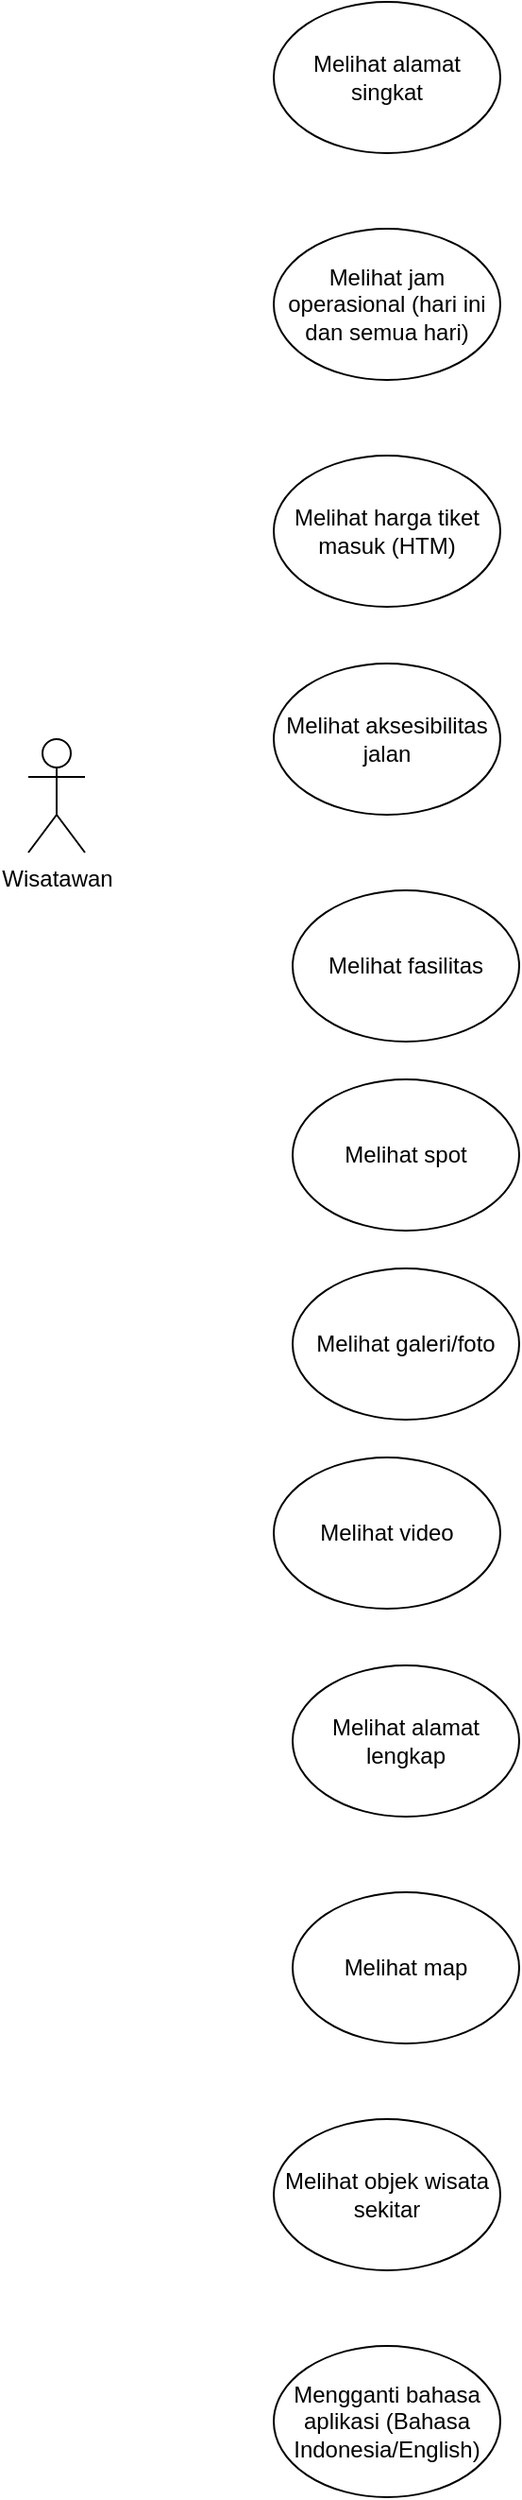 <mxfile version="20.7.4" type="github">
  <diagram id="J22Cc0U0loNrD__ms5sC" name="Halaman-1">
    <mxGraphModel dx="562" dy="2311" grid="1" gridSize="10" guides="1" tooltips="1" connect="1" arrows="1" fold="1" page="1" pageScale="1" pageWidth="827" pageHeight="1169" math="0" shadow="0">
      <root>
        <mxCell id="0" />
        <mxCell id="1" parent="0" />
        <mxCell id="hm0Kv9-TPxVgquShZWlJ-1" value="Wisatawan" style="shape=umlActor;verticalLabelPosition=bottom;verticalAlign=top;html=1;outlineConnect=0;" vertex="1" parent="1">
          <mxGeometry x="120" y="-80" width="30" height="60" as="geometry" />
        </mxCell>
        <mxCell id="hm0Kv9-TPxVgquShZWlJ-2" value="Melihat alamat singkat" style="ellipse;whiteSpace=wrap;html=1;" vertex="1" parent="1">
          <mxGeometry x="250" y="-470" width="120" height="80" as="geometry" />
        </mxCell>
        <mxCell id="hm0Kv9-TPxVgquShZWlJ-3" value="Melihat jam operasional (hari ini dan semua hari)" style="ellipse;whiteSpace=wrap;html=1;" vertex="1" parent="1">
          <mxGeometry x="250" y="-350" width="120" height="80" as="geometry" />
        </mxCell>
        <mxCell id="hm0Kv9-TPxVgquShZWlJ-4" value="Melihat harga tiket masuk (HTM)" style="ellipse;whiteSpace=wrap;html=1;" vertex="1" parent="1">
          <mxGeometry x="250" y="-230" width="120" height="80" as="geometry" />
        </mxCell>
        <mxCell id="hm0Kv9-TPxVgquShZWlJ-5" value="Melihat aksesibilitas jalan" style="ellipse;whiteSpace=wrap;html=1;" vertex="1" parent="1">
          <mxGeometry x="250" y="-120" width="120" height="80" as="geometry" />
        </mxCell>
        <mxCell id="hm0Kv9-TPxVgquShZWlJ-6" value="Melihat fasilitas" style="ellipse;whiteSpace=wrap;html=1;" vertex="1" parent="1">
          <mxGeometry x="260" width="120" height="80" as="geometry" />
        </mxCell>
        <mxCell id="hm0Kv9-TPxVgquShZWlJ-7" value="Melihat spot" style="ellipse;whiteSpace=wrap;html=1;" vertex="1" parent="1">
          <mxGeometry x="260" y="100" width="120" height="80" as="geometry" />
        </mxCell>
        <mxCell id="hm0Kv9-TPxVgquShZWlJ-8" value="Melihat galeri/foto" style="ellipse;whiteSpace=wrap;html=1;" vertex="1" parent="1">
          <mxGeometry x="260" y="200" width="120" height="80" as="geometry" />
        </mxCell>
        <mxCell id="hm0Kv9-TPxVgquShZWlJ-9" value="Melihat video" style="ellipse;whiteSpace=wrap;html=1;" vertex="1" parent="1">
          <mxGeometry x="250" y="300" width="120" height="80" as="geometry" />
        </mxCell>
        <mxCell id="hm0Kv9-TPxVgquShZWlJ-10" value="Melihat alamat lengkap" style="ellipse;whiteSpace=wrap;html=1;" vertex="1" parent="1">
          <mxGeometry x="260" y="410" width="120" height="80" as="geometry" />
        </mxCell>
        <mxCell id="hm0Kv9-TPxVgquShZWlJ-11" value="Melihat map" style="ellipse;whiteSpace=wrap;html=1;" vertex="1" parent="1">
          <mxGeometry x="260" y="530" width="120" height="80" as="geometry" />
        </mxCell>
        <mxCell id="hm0Kv9-TPxVgquShZWlJ-12" value="Melihat objek wisata sekitar" style="ellipse;whiteSpace=wrap;html=1;" vertex="1" parent="1">
          <mxGeometry x="250" y="650" width="120" height="80" as="geometry" />
        </mxCell>
        <mxCell id="hm0Kv9-TPxVgquShZWlJ-13" value="Mengganti bahasa aplikasi (Bahasa Indonesia/English)" style="ellipse;whiteSpace=wrap;html=1;" vertex="1" parent="1">
          <mxGeometry x="250" y="770" width="120" height="80" as="geometry" />
        </mxCell>
      </root>
    </mxGraphModel>
  </diagram>
</mxfile>

